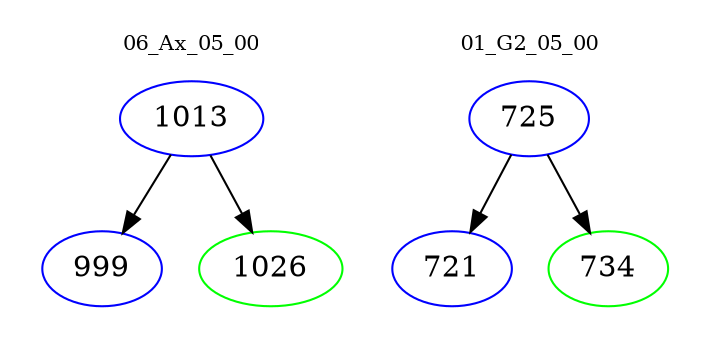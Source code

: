 digraph{
subgraph cluster_0 {
color = white
label = "06_Ax_05_00";
fontsize=10;
T0_1013 [label="1013", color="blue"]
T0_1013 -> T0_999 [color="black"]
T0_999 [label="999", color="blue"]
T0_1013 -> T0_1026 [color="black"]
T0_1026 [label="1026", color="green"]
}
subgraph cluster_1 {
color = white
label = "01_G2_05_00";
fontsize=10;
T1_725 [label="725", color="blue"]
T1_725 -> T1_721 [color="black"]
T1_721 [label="721", color="blue"]
T1_725 -> T1_734 [color="black"]
T1_734 [label="734", color="green"]
}
}
